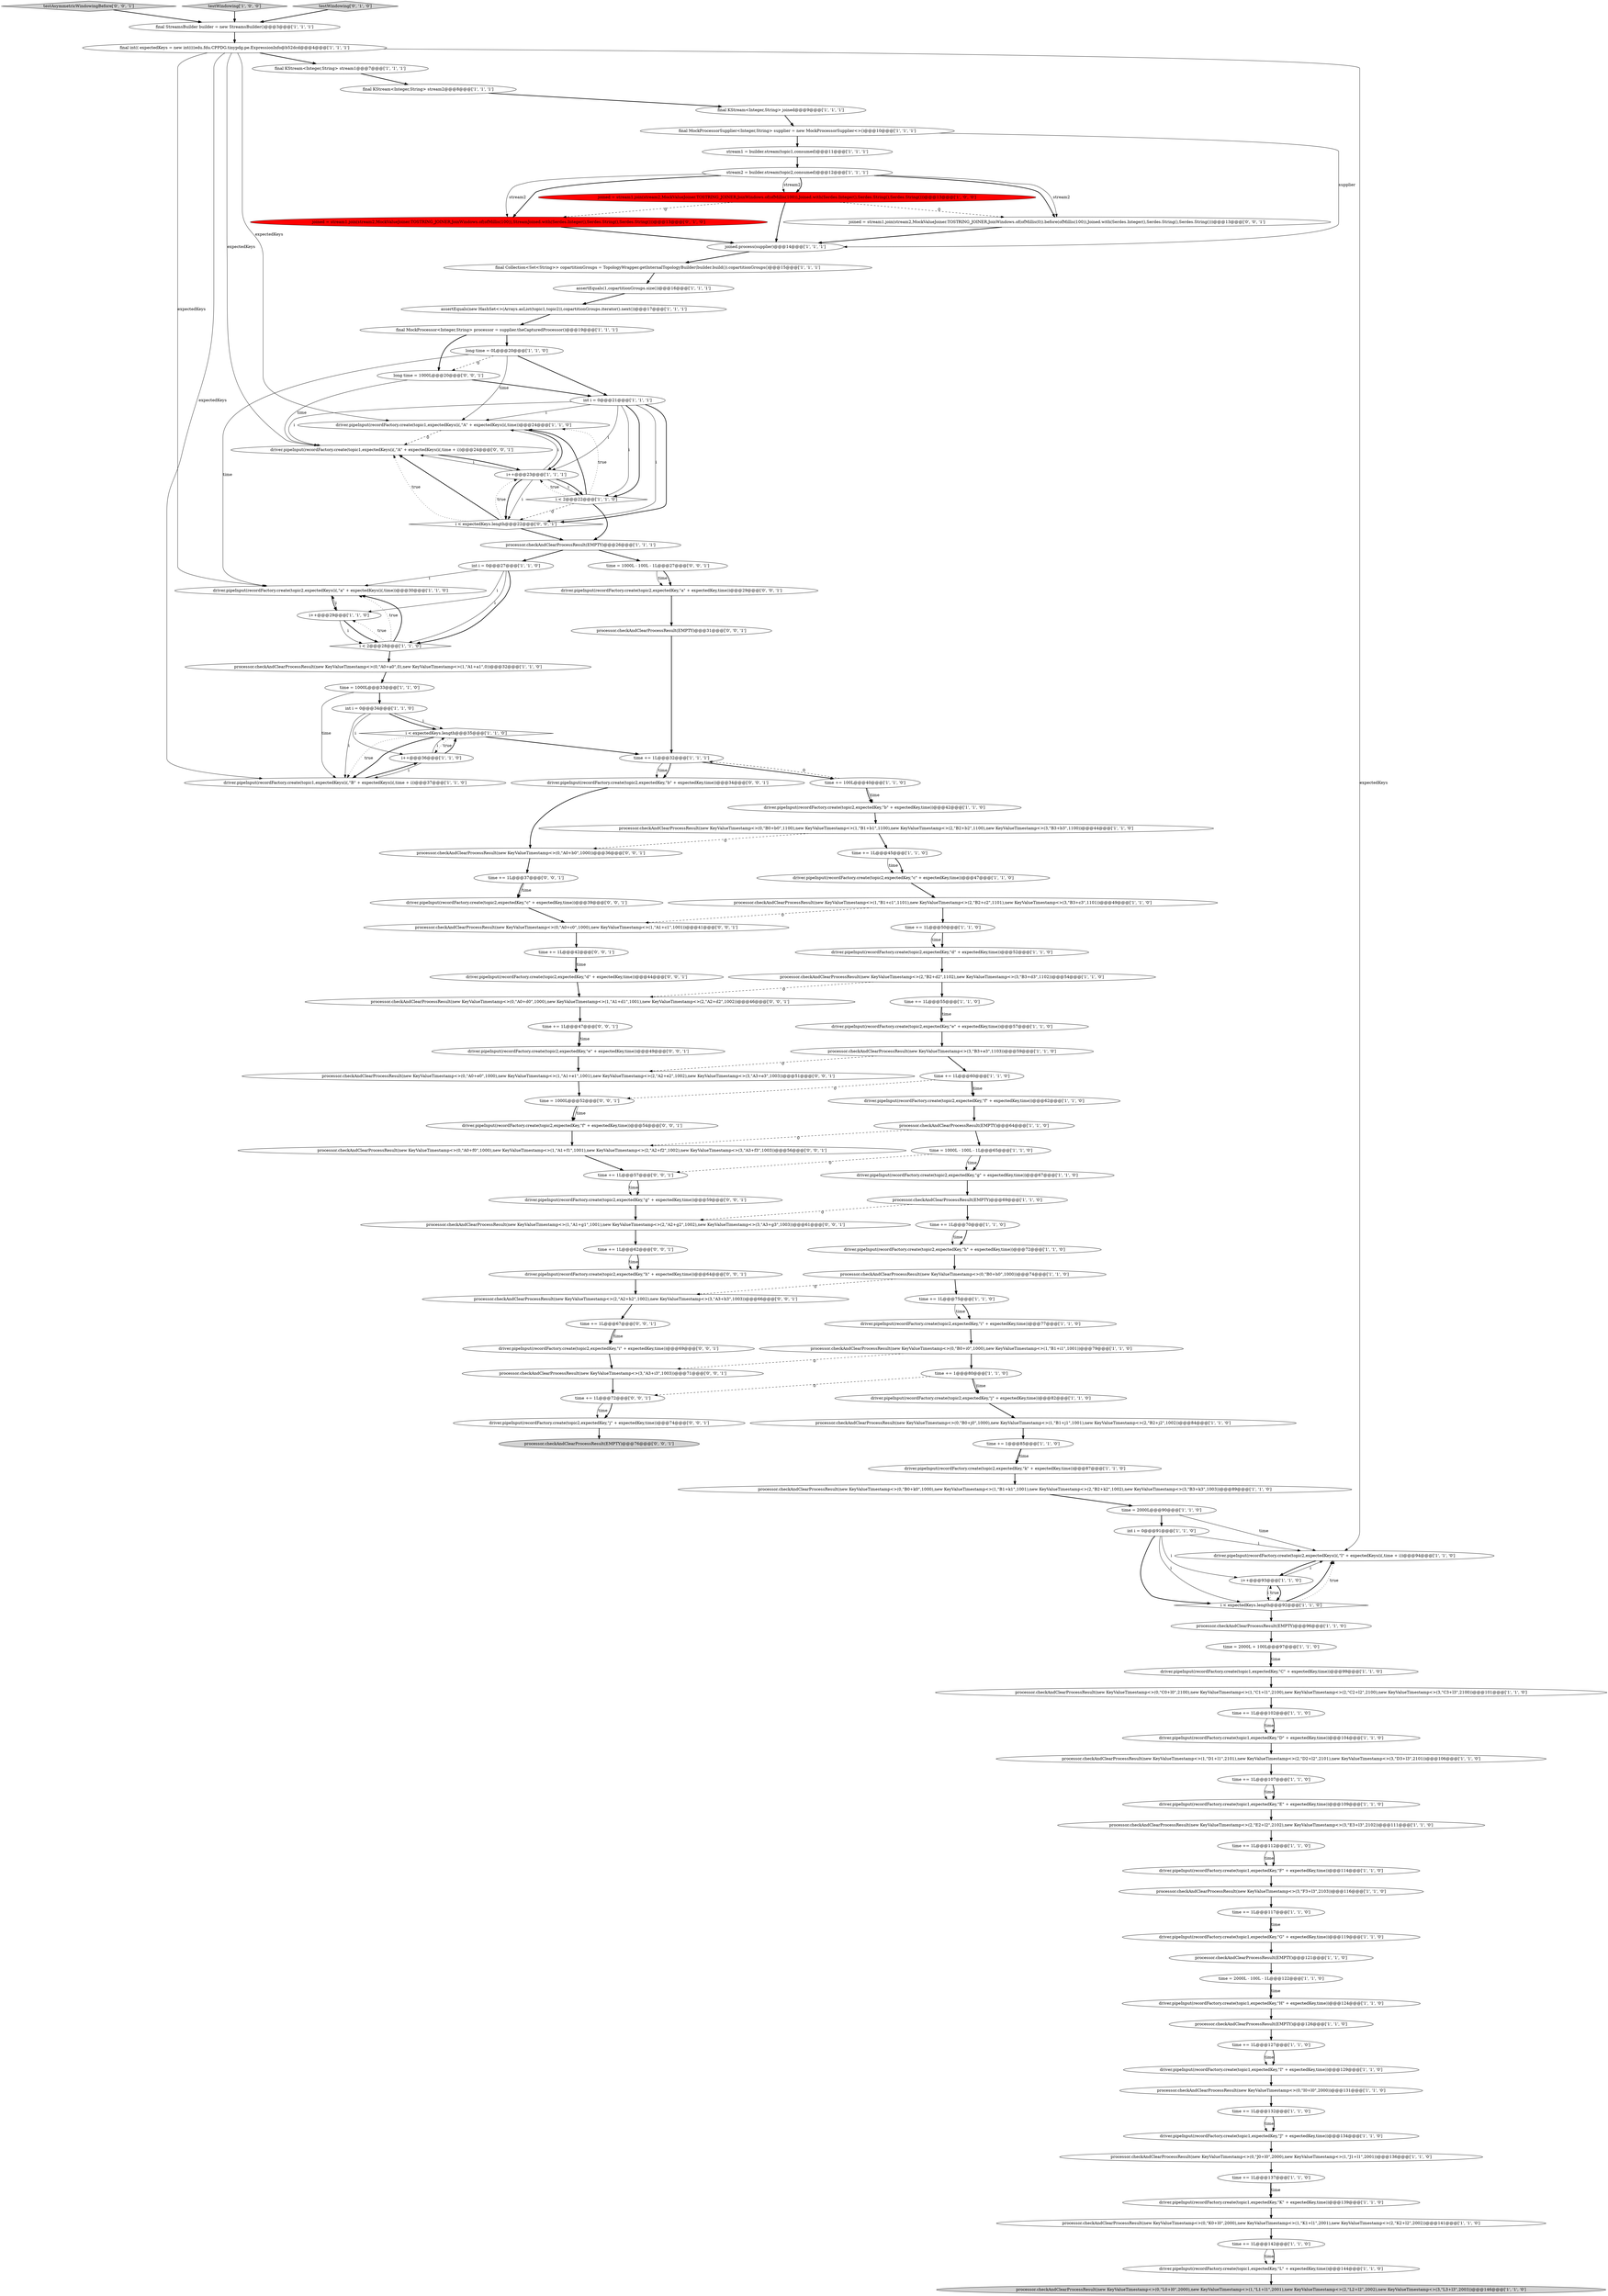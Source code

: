 digraph {
19 [style = filled, label = "processor.checkAndClearProcessResult(new KeyValueTimestamp<>(3,\"B3+e3\",1103))@@@59@@@['1', '1', '0']", fillcolor = white, shape = ellipse image = "AAA0AAABBB1BBB"];
54 [style = filled, label = "driver.pipeInput(recordFactory.create(topic2,expectedKey,\"e\" + expectedKey,time))@@@57@@@['1', '1', '0']", fillcolor = white, shape = ellipse image = "AAA0AAABBB1BBB"];
0 [style = filled, label = "final KStream<Integer,String> stream2@@@8@@@['1', '1', '1']", fillcolor = white, shape = ellipse image = "AAA0AAABBB1BBB"];
25 [style = filled, label = "int i = 0@@@91@@@['1', '1', '0']", fillcolor = white, shape = ellipse image = "AAA0AAABBB1BBB"];
91 [style = filled, label = "time += 1L@@@75@@@['1', '1', '0']", fillcolor = white, shape = ellipse image = "AAA0AAABBB1BBB"];
83 [style = filled, label = "processor.checkAndClearProcessResult(EMPTY)@@@69@@@['1', '1', '0']", fillcolor = white, shape = ellipse image = "AAA0AAABBB1BBB"];
72 [style = filled, label = "time += 1L@@@132@@@['1', '1', '0']", fillcolor = white, shape = ellipse image = "AAA0AAABBB1BBB"];
8 [style = filled, label = "driver.pipeInput(recordFactory.create(topic1,expectedKey,\"H\" + expectedKey,time))@@@124@@@['1', '1', '0']", fillcolor = white, shape = ellipse image = "AAA0AAABBB1BBB"];
33 [style = filled, label = "int i = 0@@@21@@@['1', '1', '1']", fillcolor = white, shape = ellipse image = "AAA0AAABBB1BBB"];
5 [style = filled, label = "time += 1L@@@112@@@['1', '1', '0']", fillcolor = white, shape = ellipse image = "AAA0AAABBB1BBB"];
73 [style = filled, label = "driver.pipeInput(recordFactory.create(topic2,expectedKey,\"k\" + expectedKey,time))@@@87@@@['1', '1', '0']", fillcolor = white, shape = ellipse image = "AAA0AAABBB1BBB"];
106 [style = filled, label = "time += 1L@@@42@@@['0', '0', '1']", fillcolor = white, shape = ellipse image = "AAA0AAABBB3BBB"];
22 [style = filled, label = "driver.pipeInput(recordFactory.create(topic2,expectedKeys(i(,\"l\" + expectedKeys(i(,time + i))@@@94@@@['1', '1', '0']", fillcolor = white, shape = ellipse image = "AAA0AAABBB1BBB"];
7 [style = filled, label = "processor.checkAndClearProcessResult(new KeyValueTimestamp<>(0,\"I0+l0\",2000))@@@131@@@['1', '1', '0']", fillcolor = white, shape = ellipse image = "AAA0AAABBB1BBB"];
41 [style = filled, label = "driver.pipeInput(recordFactory.create(topic2,expectedKey,\"i\" + expectedKey,time))@@@77@@@['1', '1', '0']", fillcolor = white, shape = ellipse image = "AAA0AAABBB1BBB"];
42 [style = filled, label = "driver.pipeInput(recordFactory.create(topic1,expectedKeys(i(,\"A\" + expectedKeys(i(,time))@@@24@@@['1', '1', '0']", fillcolor = white, shape = ellipse image = "AAA0AAABBB1BBB"];
90 [style = filled, label = "joined = stream1.join(stream2,MockValueJoiner.TOSTRING_JOINER,JoinWindows.of(ofMillis(100)),Joined.with(Serdes.Integer(),Serdes.String(),Serdes.String()))@@@13@@@['1', '0', '0']", fillcolor = red, shape = ellipse image = "AAA1AAABBB1BBB"];
56 [style = filled, label = "final StreamsBuilder builder = new StreamsBuilder()@@@3@@@['1', '1', '1']", fillcolor = white, shape = ellipse image = "AAA0AAABBB1BBB"];
9 [style = filled, label = "time += 1L@@@102@@@['1', '1', '0']", fillcolor = white, shape = ellipse image = "AAA0AAABBB1BBB"];
31 [style = filled, label = "processor.checkAndClearProcessResult(new KeyValueTimestamp<>(0,\"J0+l0\",2000),new KeyValueTimestamp<>(1,\"J1+l1\",2001))@@@136@@@['1', '1', '0']", fillcolor = white, shape = ellipse image = "AAA0AAABBB1BBB"];
130 [style = filled, label = "time += 1L@@@62@@@['0', '0', '1']", fillcolor = white, shape = ellipse image = "AAA0AAABBB3BBB"];
112 [style = filled, label = "time += 1L@@@72@@@['0', '0', '1']", fillcolor = white, shape = ellipse image = "AAA0AAABBB3BBB"];
118 [style = filled, label = "processor.checkAndClearProcessResult(new KeyValueTimestamp<>(0,\"A0+c0\",1000),new KeyValueTimestamp<>(1,\"A1+c1\",1001))@@@41@@@['0', '0', '1']", fillcolor = white, shape = ellipse image = "AAA0AAABBB3BBB"];
87 [style = filled, label = "final MockProcessor<Integer,String> processor = supplier.theCapturedProcessor()@@@19@@@['1', '1', '1']", fillcolor = white, shape = ellipse image = "AAA0AAABBB1BBB"];
85 [style = filled, label = "i < expectedKeys.length@@@35@@@['1', '1', '0']", fillcolor = white, shape = diamond image = "AAA0AAABBB1BBB"];
122 [style = filled, label = "time = 1000L - 100L - 1L@@@27@@@['0', '0', '1']", fillcolor = white, shape = ellipse image = "AAA0AAABBB3BBB"];
1 [style = filled, label = "final KStream<Integer,String> joined@@@9@@@['1', '1', '1']", fillcolor = white, shape = ellipse image = "AAA0AAABBB1BBB"];
27 [style = filled, label = "driver.pipeInput(recordFactory.create(topic2,expectedKey,\"b\" + expectedKey,time))@@@42@@@['1', '1', '0']", fillcolor = white, shape = ellipse image = "AAA0AAABBB1BBB"];
100 [style = filled, label = "processor.checkAndClearProcessResult(new KeyValueTimestamp<>(0,\"A0+e0\",1000),new KeyValueTimestamp<>(1,\"A1+e1\",1001),new KeyValueTimestamp<>(2,\"A2+e2\",1002),new KeyValueTimestamp<>(3,\"A3+e3\",1003))@@@51@@@['0', '0', '1']", fillcolor = white, shape = ellipse image = "AAA0AAABBB3BBB"];
35 [style = filled, label = "time += 1L@@@55@@@['1', '1', '0']", fillcolor = white, shape = ellipse image = "AAA0AAABBB1BBB"];
4 [style = filled, label = "processor.checkAndClearProcessResult(new KeyValueTimestamp<>(0,\"B0+k0\",1000),new KeyValueTimestamp<>(1,\"B1+k1\",1001),new KeyValueTimestamp<>(2,\"B2+k2\",1002),new KeyValueTimestamp<>(3,\"B3+k3\",1003))@@@89@@@['1', '1', '0']", fillcolor = white, shape = ellipse image = "AAA0AAABBB1BBB"];
18 [style = filled, label = "driver.pipeInput(recordFactory.create(topic2,expectedKey,\"f\" + expectedKey,time))@@@62@@@['1', '1', '0']", fillcolor = white, shape = ellipse image = "AAA0AAABBB1BBB"];
32 [style = filled, label = "driver.pipeInput(recordFactory.create(topic1,expectedKey,\"K\" + expectedKey,time))@@@139@@@['1', '1', '0']", fillcolor = white, shape = ellipse image = "AAA0AAABBB1BBB"];
81 [style = filled, label = "processor.checkAndClearProcessResult(EMPTY)@@@121@@@['1', '1', '0']", fillcolor = white, shape = ellipse image = "AAA0AAABBB1BBB"];
125 [style = filled, label = "time += 1L@@@57@@@['0', '0', '1']", fillcolor = white, shape = ellipse image = "AAA0AAABBB3BBB"];
113 [style = filled, label = "driver.pipeInput(recordFactory.create(topic2,expectedKey,\"g\" + expectedKey,time))@@@59@@@['0', '0', '1']", fillcolor = white, shape = ellipse image = "AAA0AAABBB3BBB"];
59 [style = filled, label = "driver.pipeInput(recordFactory.create(topic2,expectedKey,\"h\" + expectedKey,time))@@@72@@@['1', '1', '0']", fillcolor = white, shape = ellipse image = "AAA0AAABBB1BBB"];
24 [style = filled, label = "time += 1L@@@117@@@['1', '1', '0']", fillcolor = white, shape = ellipse image = "AAA0AAABBB1BBB"];
66 [style = filled, label = "time = 2000L@@@90@@@['1', '1', '0']", fillcolor = white, shape = ellipse image = "AAA0AAABBB1BBB"];
45 [style = filled, label = "stream2 = builder.stream(topic2,consumed)@@@12@@@['1', '1', '1']", fillcolor = white, shape = ellipse image = "AAA0AAABBB1BBB"];
14 [style = filled, label = "time += 1L@@@107@@@['1', '1', '0']", fillcolor = white, shape = ellipse image = "AAA0AAABBB1BBB"];
12 [style = filled, label = "processor.checkAndClearProcessResult(new KeyValueTimestamp<>(0,\"K0+l0\",2000),new KeyValueTimestamp<>(1,\"K1+l1\",2001),new KeyValueTimestamp<>(2,\"K2+l2\",2002))@@@141@@@['1', '1', '0']", fillcolor = white, shape = ellipse image = "AAA0AAABBB1BBB"];
84 [style = filled, label = "processor.checkAndClearProcessResult(new KeyValueTimestamp<>(1,\"D1+l1\",2101),new KeyValueTimestamp<>(2,\"D2+l2\",2101),new KeyValueTimestamp<>(3,\"D3+l3\",2101))@@@106@@@['1', '1', '0']", fillcolor = white, shape = ellipse image = "AAA0AAABBB1BBB"];
37 [style = filled, label = "processor.checkAndClearProcessResult(EMPTY)@@@96@@@['1', '1', '0']", fillcolor = white, shape = ellipse image = "AAA0AAABBB1BBB"];
6 [style = filled, label = "processor.checkAndClearProcessResult(new KeyValueTimestamp<>(0,\"L0+l0\",2000),new KeyValueTimestamp<>(1,\"L1+l1\",2001),new KeyValueTimestamp<>(2,\"L2+l2\",2002),new KeyValueTimestamp<>(3,\"L3+l3\",2003))@@@146@@@['1', '1', '0']", fillcolor = lightgray, shape = ellipse image = "AAA0AAABBB1BBB"];
104 [style = filled, label = "time += 1L@@@37@@@['0', '0', '1']", fillcolor = white, shape = ellipse image = "AAA0AAABBB3BBB"];
36 [style = filled, label = "processor.checkAndClearProcessResult(new KeyValueTimestamp<>(3,\"F3+l3\",2103))@@@116@@@['1', '1', '0']", fillcolor = white, shape = ellipse image = "AAA0AAABBB1BBB"];
64 [style = filled, label = "time = 2000L + 100L@@@97@@@['1', '1', '0']", fillcolor = white, shape = ellipse image = "AAA0AAABBB1BBB"];
88 [style = filled, label = "driver.pipeInput(recordFactory.create(topic1,expectedKey,\"G\" + expectedKey,time))@@@119@@@['1', '1', '0']", fillcolor = white, shape = ellipse image = "AAA0AAABBB1BBB"];
116 [style = filled, label = "driver.pipeInput(recordFactory.create(topic2,expectedKey,\"b\" + expectedKey,time))@@@34@@@['0', '0', '1']", fillcolor = white, shape = ellipse image = "AAA0AAABBB3BBB"];
70 [style = filled, label = "processor.checkAndClearProcessResult(new KeyValueTimestamp<>(0,\"B0+j0\",1000),new KeyValueTimestamp<>(1,\"B1+j1\",1001),new KeyValueTimestamp<>(2,\"B2+j2\",1002))@@@84@@@['1', '1', '0']", fillcolor = white, shape = ellipse image = "AAA0AAABBB1BBB"];
103 [style = filled, label = "driver.pipeInput(recordFactory.create(topic2,expectedKey,\"e\" + expectedKey,time))@@@49@@@['0', '0', '1']", fillcolor = white, shape = ellipse image = "AAA0AAABBB3BBB"];
132 [style = filled, label = "driver.pipeInput(recordFactory.create(topic2,expectedKey,\"f\" + expectedKey,time))@@@54@@@['0', '0', '1']", fillcolor = white, shape = ellipse image = "AAA0AAABBB3BBB"];
80 [style = filled, label = "driver.pipeInput(recordFactory.create(topic2,expectedKeys(i(,\"a\" + expectedKeys(i(,time))@@@30@@@['1', '1', '0']", fillcolor = white, shape = ellipse image = "AAA0AAABBB1BBB"];
20 [style = filled, label = "processor.checkAndClearProcessResult(new KeyValueTimestamp<>(0,\"B0+i0\",1000),new KeyValueTimestamp<>(1,\"B1+i1\",1001))@@@79@@@['1', '1', '0']", fillcolor = white, shape = ellipse image = "AAA0AAABBB1BBB"];
101 [style = filled, label = "time = 1000L@@@52@@@['0', '0', '1']", fillcolor = white, shape = ellipse image = "AAA0AAABBB3BBB"];
55 [style = filled, label = "processor.checkAndClearProcessResult(EMPTY)@@@64@@@['1', '1', '0']", fillcolor = white, shape = ellipse image = "AAA0AAABBB1BBB"];
115 [style = filled, label = "testAsymmetricWindowingBefore['0', '0', '1']", fillcolor = lightgray, shape = diamond image = "AAA0AAABBB3BBB"];
110 [style = filled, label = "driver.pipeInput(recordFactory.create(topic1,expectedKeys(i(,\"A\" + expectedKeys(i(,time + i))@@@24@@@['0', '0', '1']", fillcolor = white, shape = ellipse image = "AAA0AAABBB3BBB"];
40 [style = filled, label = "i < 2@@@28@@@['1', '1', '0']", fillcolor = white, shape = diamond image = "AAA0AAABBB1BBB"];
15 [style = filled, label = "final Collection<Set<String>> copartitionGroups = TopologyWrapper.getInternalTopologyBuilder(builder.build()).copartitionGroups()@@@15@@@['1', '1', '1']", fillcolor = white, shape = ellipse image = "AAA0AAABBB1BBB"];
51 [style = filled, label = "time += 1L@@@50@@@['1', '1', '0']", fillcolor = white, shape = ellipse image = "AAA0AAABBB1BBB"];
63 [style = filled, label = "time += 1@@@80@@@['1', '1', '0']", fillcolor = white, shape = ellipse image = "AAA0AAABBB1BBB"];
92 [style = filled, label = "assertEquals(1,copartitionGroups.size())@@@16@@@['1', '1', '1']", fillcolor = white, shape = ellipse image = "AAA0AAABBB1BBB"];
121 [style = filled, label = "processor.checkAndClearProcessResult(EMPTY)@@@31@@@['0', '0', '1']", fillcolor = white, shape = ellipse image = "AAA0AAABBB3BBB"];
95 [style = filled, label = "processor.checkAndClearProcessResult(new KeyValueTimestamp<>(0,\"B0+h0\",1000))@@@74@@@['1', '1', '0']", fillcolor = white, shape = ellipse image = "AAA0AAABBB1BBB"];
126 [style = filled, label = "processor.checkAndClearProcessResult(new KeyValueTimestamp<>(3,\"A3+i3\",1003))@@@71@@@['0', '0', '1']", fillcolor = white, shape = ellipse image = "AAA0AAABBB3BBB"];
29 [style = filled, label = "processor.checkAndClearProcessResult(EMPTY)@@@26@@@['1', '1', '1']", fillcolor = white, shape = ellipse image = "AAA0AAABBB1BBB"];
50 [style = filled, label = "time = 1000L - 100L - 1L@@@65@@@['1', '1', '0']", fillcolor = white, shape = ellipse image = "AAA0AAABBB1BBB"];
62 [style = filled, label = "time += 1@@@85@@@['1', '1', '0']", fillcolor = white, shape = ellipse image = "AAA0AAABBB1BBB"];
102 [style = filled, label = "driver.pipeInput(recordFactory.create(topic2,expectedKey,\"j\" + expectedKey,time))@@@74@@@['0', '0', '1']", fillcolor = white, shape = ellipse image = "AAA0AAABBB3BBB"];
52 [style = filled, label = "driver.pipeInput(recordFactory.create(topic1,expectedKey,\"C\" + expectedKey,time))@@@99@@@['1', '1', '0']", fillcolor = white, shape = ellipse image = "AAA0AAABBB1BBB"];
38 [style = filled, label = "processor.checkAndClearProcessResult(new KeyValueTimestamp<>(2,\"B2+d2\",1102),new KeyValueTimestamp<>(3,\"B3+d3\",1102))@@@54@@@['1', '1', '0']", fillcolor = white, shape = ellipse image = "AAA0AAABBB1BBB"];
23 [style = filled, label = "time = 1000L@@@33@@@['1', '1', '0']", fillcolor = white, shape = ellipse image = "AAA0AAABBB1BBB"];
26 [style = filled, label = "time += 1L@@@32@@@['1', '1', '1']", fillcolor = white, shape = ellipse image = "AAA0AAABBB1BBB"];
65 [style = filled, label = "i++@@@29@@@['1', '1', '0']", fillcolor = white, shape = ellipse image = "AAA0AAABBB1BBB"];
117 [style = filled, label = "driver.pipeInput(recordFactory.create(topic2,expectedKey,\"a\" + expectedKey,time))@@@29@@@['0', '0', '1']", fillcolor = white, shape = ellipse image = "AAA0AAABBB3BBB"];
53 [style = filled, label = "processor.checkAndClearProcessResult(new KeyValueTimestamp<>(0,\"C0+l0\",2100),new KeyValueTimestamp<>(1,\"C1+l1\",2100),new KeyValueTimestamp<>(2,\"C2+l2\",2100),new KeyValueTimestamp<>(3,\"C3+l3\",2100))@@@101@@@['1', '1', '0']", fillcolor = white, shape = ellipse image = "AAA0AAABBB1BBB"];
127 [style = filled, label = "time += 1L@@@47@@@['0', '0', '1']", fillcolor = white, shape = ellipse image = "AAA0AAABBB3BBB"];
49 [style = filled, label = "driver.pipeInput(recordFactory.create(topic1,expectedKey,\"J\" + expectedKey,time))@@@134@@@['1', '1', '0']", fillcolor = white, shape = ellipse image = "AAA0AAABBB1BBB"];
11 [style = filled, label = "processor.checkAndClearProcessResult(EMPTY)@@@126@@@['1', '1', '0']", fillcolor = white, shape = ellipse image = "AAA0AAABBB1BBB"];
93 [style = filled, label = "time += 1L@@@127@@@['1', '1', '0']", fillcolor = white, shape = ellipse image = "AAA0AAABBB1BBB"];
96 [style = filled, label = "processor.checkAndClearProcessResult(new KeyValueTimestamp<>(2,\"E2+l2\",2102),new KeyValueTimestamp<>(3,\"E3+l3\",2102))@@@111@@@['1', '1', '0']", fillcolor = white, shape = ellipse image = "AAA0AAABBB1BBB"];
78 [style = filled, label = "testWindowing['1', '0', '0']", fillcolor = lightgray, shape = diamond image = "AAA0AAABBB1BBB"];
124 [style = filled, label = "processor.checkAndClearProcessResult(new KeyValueTimestamp<>(0,\"A0+b0\",1000))@@@36@@@['0', '0', '1']", fillcolor = white, shape = ellipse image = "AAA0AAABBB3BBB"];
114 [style = filled, label = "driver.pipeInput(recordFactory.create(topic2,expectedKey,\"i\" + expectedKey,time))@@@69@@@['0', '0', '1']", fillcolor = white, shape = ellipse image = "AAA0AAABBB3BBB"];
28 [style = filled, label = "i++@@@93@@@['1', '1', '0']", fillcolor = white, shape = ellipse image = "AAA0AAABBB1BBB"];
111 [style = filled, label = "time += 1L@@@67@@@['0', '0', '1']", fillcolor = white, shape = ellipse image = "AAA0AAABBB3BBB"];
61 [style = filled, label = "final int(( expectedKeys = new int((((edu.fdu.CPPDG.tinypdg.pe.ExpressionInfo@b52dcd@@@4@@@['1', '1', '1']", fillcolor = white, shape = ellipse image = "AAA0AAABBB1BBB"];
79 [style = filled, label = "int i = 0@@@34@@@['1', '1', '0']", fillcolor = white, shape = ellipse image = "AAA0AAABBB1BBB"];
131 [style = filled, label = "driver.pipeInput(recordFactory.create(topic2,expectedKey,\"h\" + expectedKey,time))@@@64@@@['0', '0', '1']", fillcolor = white, shape = ellipse image = "AAA0AAABBB3BBB"];
44 [style = filled, label = "driver.pipeInput(recordFactory.create(topic2,expectedKey,\"d\" + expectedKey,time))@@@52@@@['1', '1', '0']", fillcolor = white, shape = ellipse image = "AAA0AAABBB1BBB"];
94 [style = filled, label = "processor.checkAndClearProcessResult(new KeyValueTimestamp<>(0,\"A0+a0\",0),new KeyValueTimestamp<>(1,\"A1+a1\",0))@@@32@@@['1', '1', '0']", fillcolor = white, shape = ellipse image = "AAA0AAABBB1BBB"];
123 [style = filled, label = "processor.checkAndClearProcessResult(EMPTY)@@@76@@@['0', '0', '1']", fillcolor = lightgray, shape = ellipse image = "AAA0AAABBB3BBB"];
60 [style = filled, label = "processor.checkAndClearProcessResult(new KeyValueTimestamp<>(1,\"B1+c1\",1101),new KeyValueTimestamp<>(2,\"B2+c2\",1101),new KeyValueTimestamp<>(3,\"B3+c3\",1101))@@@49@@@['1', '1', '0']", fillcolor = white, shape = ellipse image = "AAA0AAABBB1BBB"];
107 [style = filled, label = "processor.checkAndClearProcessResult(new KeyValueTimestamp<>(0,\"A0+d0\",1000),new KeyValueTimestamp<>(1,\"A1+d1\",1001),new KeyValueTimestamp<>(2,\"A2+d2\",1002))@@@46@@@['0', '0', '1']", fillcolor = white, shape = ellipse image = "AAA0AAABBB3BBB"];
17 [style = filled, label = "driver.pipeInput(recordFactory.create(topic1,expectedKey,\"L\" + expectedKey,time))@@@144@@@['1', '1', '0']", fillcolor = white, shape = ellipse image = "AAA0AAABBB1BBB"];
21 [style = filled, label = "joined.process(supplier)@@@14@@@['1', '1', '1']", fillcolor = white, shape = ellipse image = "AAA0AAABBB1BBB"];
43 [style = filled, label = "time = 2000L - 100L - 1L@@@122@@@['1', '1', '0']", fillcolor = white, shape = ellipse image = "AAA0AAABBB1BBB"];
98 [style = filled, label = "joined = stream1.join(stream2,MockValueJoiner.TOSTRING_JOINER,JoinWindows.of(ofMillis(100)),StreamJoined.with(Serdes.Integer(),Serdes.String(),Serdes.String()))@@@13@@@['0', '1', '0']", fillcolor = red, shape = ellipse image = "AAA1AAABBB2BBB"];
58 [style = filled, label = "time += 1L@@@137@@@['1', '1', '0']", fillcolor = white, shape = ellipse image = "AAA0AAABBB1BBB"];
67 [style = filled, label = "driver.pipeInput(recordFactory.create(topic1,expectedKey,\"F\" + expectedKey,time))@@@114@@@['1', '1', '0']", fillcolor = white, shape = ellipse image = "AAA0AAABBB1BBB"];
109 [style = filled, label = "processor.checkAndClearProcessResult(new KeyValueTimestamp<>(1,\"A1+g1\",1001),new KeyValueTimestamp<>(2,\"A2+g2\",1002),new KeyValueTimestamp<>(3,\"A3+g3\",1003))@@@61@@@['0', '0', '1']", fillcolor = white, shape = ellipse image = "AAA0AAABBB3BBB"];
69 [style = filled, label = "i++@@@23@@@['1', '1', '1']", fillcolor = white, shape = ellipse image = "AAA0AAABBB1BBB"];
13 [style = filled, label = "time += 1L@@@60@@@['1', '1', '0']", fillcolor = white, shape = ellipse image = "AAA0AAABBB1BBB"];
133 [style = filled, label = "processor.checkAndClearProcessResult(new KeyValueTimestamp<>(2,\"A2+h2\",1002),new KeyValueTimestamp<>(3,\"A3+h3\",1003))@@@66@@@['0', '0', '1']", fillcolor = white, shape = ellipse image = "AAA0AAABBB3BBB"];
108 [style = filled, label = "processor.checkAndClearProcessResult(new KeyValueTimestamp<>(0,\"A0+f0\",1000),new KeyValueTimestamp<>(1,\"A1+f1\",1001),new KeyValueTimestamp<>(2,\"A2+f2\",1002),new KeyValueTimestamp<>(3,\"A3+f3\",1003))@@@56@@@['0', '0', '1']", fillcolor = white, shape = ellipse image = "AAA0AAABBB3BBB"];
34 [style = filled, label = "time += 1L@@@70@@@['1', '1', '0']", fillcolor = white, shape = ellipse image = "AAA0AAABBB1BBB"];
48 [style = filled, label = "i++@@@36@@@['1', '1', '0']", fillcolor = white, shape = ellipse image = "AAA0AAABBB1BBB"];
68 [style = filled, label = "assertEquals(new HashSet<>(Arrays.asList(topic1,topic2)),copartitionGroups.iterator().next())@@@17@@@['1', '1', '1']", fillcolor = white, shape = ellipse image = "AAA0AAABBB1BBB"];
120 [style = filled, label = "driver.pipeInput(recordFactory.create(topic2,expectedKey,\"c\" + expectedKey,time))@@@39@@@['0', '0', '1']", fillcolor = white, shape = ellipse image = "AAA0AAABBB3BBB"];
75 [style = filled, label = "driver.pipeInput(recordFactory.create(topic1,expectedKeys(i(,\"B\" + expectedKeys(i(,time + i))@@@37@@@['1', '1', '0']", fillcolor = white, shape = ellipse image = "AAA0AAABBB1BBB"];
82 [style = filled, label = "int i = 0@@@27@@@['1', '1', '0']", fillcolor = white, shape = ellipse image = "AAA0AAABBB1BBB"];
86 [style = filled, label = "final KStream<Integer,String> stream1@@@7@@@['1', '1', '1']", fillcolor = white, shape = ellipse image = "AAA0AAABBB1BBB"];
47 [style = filled, label = "processor.checkAndClearProcessResult(new KeyValueTimestamp<>(0,\"B0+b0\",1100),new KeyValueTimestamp<>(1,\"B1+b1\",1100),new KeyValueTimestamp<>(2,\"B2+b2\",1100),new KeyValueTimestamp<>(3,\"B3+b3\",1100))@@@44@@@['1', '1', '0']", fillcolor = white, shape = ellipse image = "AAA0AAABBB1BBB"];
77 [style = filled, label = "stream1 = builder.stream(topic1,consumed)@@@11@@@['1', '1', '1']", fillcolor = white, shape = ellipse image = "AAA0AAABBB1BBB"];
99 [style = filled, label = "testWindowing['0', '1', '0']", fillcolor = lightgray, shape = diamond image = "AAA0AAABBB2BBB"];
71 [style = filled, label = "long time = 0L@@@20@@@['1', '1', '0']", fillcolor = white, shape = ellipse image = "AAA0AAABBB1BBB"];
97 [style = filled, label = "driver.pipeInput(recordFactory.create(topic1,expectedKey,\"D\" + expectedKey,time))@@@104@@@['1', '1', '0']", fillcolor = white, shape = ellipse image = "AAA0AAABBB1BBB"];
105 [style = filled, label = "i < expectedKeys.length@@@22@@@['0', '0', '1']", fillcolor = white, shape = diamond image = "AAA0AAABBB3BBB"];
128 [style = filled, label = "driver.pipeInput(recordFactory.create(topic2,expectedKey,\"d\" + expectedKey,time))@@@44@@@['0', '0', '1']", fillcolor = white, shape = ellipse image = "AAA0AAABBB3BBB"];
46 [style = filled, label = "time += 100L@@@40@@@['1', '1', '0']", fillcolor = white, shape = ellipse image = "AAA0AAABBB1BBB"];
89 [style = filled, label = "driver.pipeInput(recordFactory.create(topic1,expectedKey,\"E\" + expectedKey,time))@@@109@@@['1', '1', '0']", fillcolor = white, shape = ellipse image = "AAA0AAABBB1BBB"];
39 [style = filled, label = "i < 2@@@22@@@['1', '1', '0']", fillcolor = white, shape = diamond image = "AAA0AAABBB1BBB"];
16 [style = filled, label = "driver.pipeInput(recordFactory.create(topic2,expectedKey,\"g\" + expectedKey,time))@@@67@@@['1', '1', '0']", fillcolor = white, shape = ellipse image = "AAA0AAABBB1BBB"];
30 [style = filled, label = "driver.pipeInput(recordFactory.create(topic2,expectedKey,\"j\" + expectedKey,time))@@@82@@@['1', '1', '0']", fillcolor = white, shape = ellipse image = "AAA0AAABBB1BBB"];
3 [style = filled, label = "i < expectedKeys.length@@@92@@@['1', '1', '0']", fillcolor = white, shape = diamond image = "AAA0AAABBB1BBB"];
57 [style = filled, label = "driver.pipeInput(recordFactory.create(topic2,expectedKey,\"c\" + expectedKey,time))@@@47@@@['1', '1', '0']", fillcolor = white, shape = ellipse image = "AAA0AAABBB1BBB"];
10 [style = filled, label = "driver.pipeInput(recordFactory.create(topic1,expectedKey,\"I\" + expectedKey,time))@@@129@@@['1', '1', '0']", fillcolor = white, shape = ellipse image = "AAA0AAABBB1BBB"];
74 [style = filled, label = "time += 1L@@@142@@@['1', '1', '0']", fillcolor = white, shape = ellipse image = "AAA0AAABBB1BBB"];
76 [style = filled, label = "final MockProcessorSupplier<Integer,String> supplier = new MockProcessorSupplier<>()@@@10@@@['1', '1', '1']", fillcolor = white, shape = ellipse image = "AAA0AAABBB1BBB"];
129 [style = filled, label = "joined = stream1.join(stream2,MockValueJoiner.TOSTRING_JOINER,JoinWindows.of(ofMillis(0)).before(ofMillis(100)),Joined.with(Serdes.Integer(),Serdes.String(),Serdes.String()))@@@13@@@['0', '0', '1']", fillcolor = white, shape = ellipse image = "AAA0AAABBB3BBB"];
119 [style = filled, label = "long time = 1000L@@@20@@@['0', '0', '1']", fillcolor = white, shape = ellipse image = "AAA0AAABBB3BBB"];
2 [style = filled, label = "time += 1L@@@45@@@['1', '1', '0']", fillcolor = white, shape = ellipse image = "AAA0AAABBB1BBB"];
79->85 [style = solid, label="i"];
33->39 [style = solid, label="i"];
69->105 [style = bold, label=""];
29->122 [style = bold, label=""];
71->119 [style = dashed, label="0"];
83->109 [style = dashed, label="0"];
18->55 [style = bold, label=""];
58->32 [style = bold, label=""];
32->12 [style = bold, label=""];
58->32 [style = solid, label="time"];
21->15 [style = bold, label=""];
35->54 [style = solid, label="time"];
82->40 [style = solid, label="i"];
118->106 [style = bold, label=""];
131->133 [style = bold, label=""];
50->16 [style = solid, label="time"];
73->4 [style = bold, label=""];
33->105 [style = solid, label="i"];
83->34 [style = bold, label=""];
91->41 [style = bold, label=""];
117->121 [style = bold, label=""];
23->75 [style = solid, label="time"];
9->97 [style = solid, label="time"];
79->48 [style = solid, label="i"];
62->73 [style = bold, label=""];
33->42 [style = solid, label="i"];
39->42 [style = dotted, label="true"];
41->20 [style = bold, label=""];
54->19 [style = bold, label=""];
128->107 [style = bold, label=""];
85->48 [style = dotted, label="true"];
7->72 [style = bold, label=""];
125->113 [style = solid, label="time"];
101->132 [style = bold, label=""];
33->105 [style = bold, label=""];
61->75 [style = solid, label="expectedKeys"];
109->130 [style = bold, label=""];
36->24 [style = bold, label=""];
113->109 [style = bold, label=""];
71->42 [style = solid, label="time"];
106->128 [style = bold, label=""];
71->33 [style = bold, label=""];
43->8 [style = bold, label=""];
45->129 [style = bold, label=""];
79->75 [style = solid, label="i"];
69->42 [style = solid, label="i"];
28->3 [style = bold, label=""];
69->105 [style = solid, label="i"];
38->107 [style = dashed, label="0"];
13->101 [style = dashed, label="0"];
63->30 [style = solid, label="time"];
25->28 [style = solid, label="i"];
8->11 [style = bold, label=""];
40->65 [style = dotted, label="true"];
119->33 [style = bold, label=""];
86->0 [style = bold, label=""];
20->63 [style = bold, label=""];
30->70 [style = bold, label=""];
16->83 [style = bold, label=""];
39->29 [style = bold, label=""];
60->51 [style = bold, label=""];
85->75 [style = dotted, label="true"];
26->46 [style = bold, label=""];
61->80 [style = solid, label="expectedKeys"];
133->111 [style = bold, label=""];
124->104 [style = bold, label=""];
97->84 [style = bold, label=""];
64->52 [style = bold, label=""];
35->54 [style = bold, label=""];
69->110 [style = solid, label="i"];
122->117 [style = solid, label="time"];
77->45 [style = bold, label=""];
89->96 [style = bold, label=""];
63->112 [style = dashed, label="0"];
25->3 [style = bold, label=""];
45->98 [style = solid, label="stream2"];
51->44 [style = bold, label=""];
39->69 [style = dotted, label="true"];
76->21 [style = solid, label="supplier"];
57->60 [style = bold, label=""];
88->81 [style = bold, label=""];
55->108 [style = dashed, label="0"];
40->80 [style = dotted, label="true"];
14->89 [style = solid, label="time"];
120->118 [style = bold, label=""];
47->124 [style = dashed, label="0"];
10->7 [style = bold, label=""];
45->129 [style = solid, label="stream2"];
44->38 [style = bold, label=""];
62->73 [style = solid, label="time"];
74->17 [style = solid, label="time"];
39->105 [style = dashed, label="0"];
115->56 [style = bold, label=""];
34->59 [style = bold, label=""];
20->126 [style = dashed, label="0"];
11->93 [style = bold, label=""];
81->43 [style = bold, label=""];
19->13 [style = bold, label=""];
95->91 [style = bold, label=""];
49->31 [style = bold, label=""];
116->124 [style = bold, label=""];
103->100 [style = bold, label=""];
90->129 [style = dashed, label="0"];
71->80 [style = solid, label="time"];
90->21 [style = bold, label=""];
47->2 [style = bold, label=""];
24->88 [style = bold, label=""];
66->25 [style = bold, label=""];
87->71 [style = bold, label=""];
87->119 [style = bold, label=""];
40->94 [style = bold, label=""];
1->76 [style = bold, label=""];
42->110 [style = dashed, label="0"];
121->26 [style = bold, label=""];
5->67 [style = solid, label="time"];
27->47 [style = bold, label=""];
127->103 [style = bold, label=""];
38->35 [style = bold, label=""];
39->42 [style = bold, label=""];
33->110 [style = solid, label="i"];
26->116 [style = solid, label="time"];
61->22 [style = solid, label="expectedKeys"];
130->131 [style = solid, label="time"];
13->18 [style = bold, label=""];
48->85 [style = bold, label=""];
107->127 [style = bold, label=""];
114->126 [style = bold, label=""];
45->98 [style = bold, label=""];
46->26 [style = dashed, label="0"];
65->40 [style = bold, label=""];
50->125 [style = dashed, label="0"];
48->85 [style = solid, label="i"];
92->68 [style = bold, label=""];
51->44 [style = solid, label="time"];
43->8 [style = solid, label="time"];
3->37 [style = bold, label=""];
95->133 [style = dashed, label="0"];
17->6 [style = bold, label=""];
125->113 [style = bold, label=""];
105->110 [style = dotted, label="true"];
90->98 [style = dashed, label="0"];
61->110 [style = solid, label="expectedKeys"];
68->87 [style = bold, label=""];
122->117 [style = bold, label=""];
105->69 [style = dotted, label="true"];
40->80 [style = bold, label=""];
22->28 [style = bold, label=""];
91->41 [style = solid, label="time"];
4->66 [style = bold, label=""];
46->27 [style = solid, label="time"];
106->128 [style = solid, label="time"];
65->80 [style = solid, label="i"];
72->49 [style = solid, label="time"];
19->100 [style = dashed, label="0"];
2->57 [style = bold, label=""];
5->67 [style = bold, label=""];
23->79 [style = bold, label=""];
75->48 [style = bold, label=""];
129->21 [style = bold, label=""];
111->114 [style = bold, label=""];
108->125 [style = bold, label=""];
0->1 [style = bold, label=""];
37->64 [style = bold, label=""];
98->21 [style = bold, label=""];
104->120 [style = bold, label=""];
82->80 [style = solid, label="i"];
55->50 [style = bold, label=""];
101->132 [style = solid, label="time"];
82->40 [style = bold, label=""];
29->82 [style = bold, label=""];
59->95 [style = bold, label=""];
96->5 [style = bold, label=""];
53->9 [style = bold, label=""];
100->101 [style = bold, label=""];
15->92 [style = bold, label=""];
132->108 [style = bold, label=""];
126->112 [style = bold, label=""];
45->90 [style = solid, label="stream2"];
28->22 [style = solid, label="i"];
85->26 [style = bold, label=""];
127->103 [style = solid, label="time"];
3->28 [style = dotted, label="true"];
48->75 [style = solid, label="i"];
64->52 [style = solid, label="time"];
33->69 [style = solid, label="i"];
31->58 [style = bold, label=""];
52->53 [style = bold, label=""];
34->59 [style = solid, label="time"];
80->65 [style = bold, label=""];
72->49 [style = bold, label=""];
102->123 [style = bold, label=""];
61->86 [style = bold, label=""];
28->3 [style = solid, label="i"];
60->118 [style = dashed, label="0"];
93->10 [style = solid, label="time"];
26->116 [style = bold, label=""];
76->77 [style = bold, label=""];
70->62 [style = bold, label=""];
14->89 [style = bold, label=""];
82->65 [style = solid, label="i"];
50->16 [style = bold, label=""];
105->29 [style = bold, label=""];
56->61 [style = bold, label=""];
84->14 [style = bold, label=""];
93->10 [style = bold, label=""];
85->75 [style = bold, label=""];
3->22 [style = bold, label=""];
112->102 [style = bold, label=""];
12->74 [style = bold, label=""];
105->110 [style = bold, label=""];
63->30 [style = bold, label=""];
79->85 [style = bold, label=""];
66->22 [style = solid, label="time"];
111->114 [style = solid, label="time"];
42->69 [style = bold, label=""];
112->102 [style = solid, label="time"];
74->17 [style = bold, label=""];
13->18 [style = solid, label="time"];
33->39 [style = bold, label=""];
65->40 [style = solid, label="i"];
45->90 [style = bold, label=""];
94->23 [style = bold, label=""];
104->120 [style = solid, label="time"];
46->27 [style = bold, label=""];
3->22 [style = dotted, label="true"];
119->110 [style = solid, label="time"];
69->39 [style = solid, label="i"];
24->88 [style = solid, label="time"];
2->57 [style = solid, label="time"];
25->3 [style = solid, label="i"];
130->131 [style = bold, label=""];
67->36 [style = bold, label=""];
78->56 [style = bold, label=""];
110->69 [style = bold, label=""];
69->39 [style = bold, label=""];
61->42 [style = solid, label="expectedKeys"];
99->56 [style = bold, label=""];
25->22 [style = solid, label="i"];
9->97 [style = bold, label=""];
}
